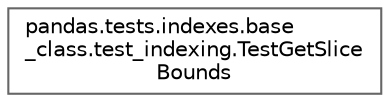 digraph "Graphical Class Hierarchy"
{
 // LATEX_PDF_SIZE
  bgcolor="transparent";
  edge [fontname=Helvetica,fontsize=10,labelfontname=Helvetica,labelfontsize=10];
  node [fontname=Helvetica,fontsize=10,shape=box,height=0.2,width=0.4];
  rankdir="LR";
  Node0 [id="Node000000",label="pandas.tests.indexes.base\l_class.test_indexing.TestGetSlice\lBounds",height=0.2,width=0.4,color="grey40", fillcolor="white", style="filled",URL="$d4/d6d/classpandas_1_1tests_1_1indexes_1_1base__class_1_1test__indexing_1_1TestGetSliceBounds.html",tooltip=" "];
}
